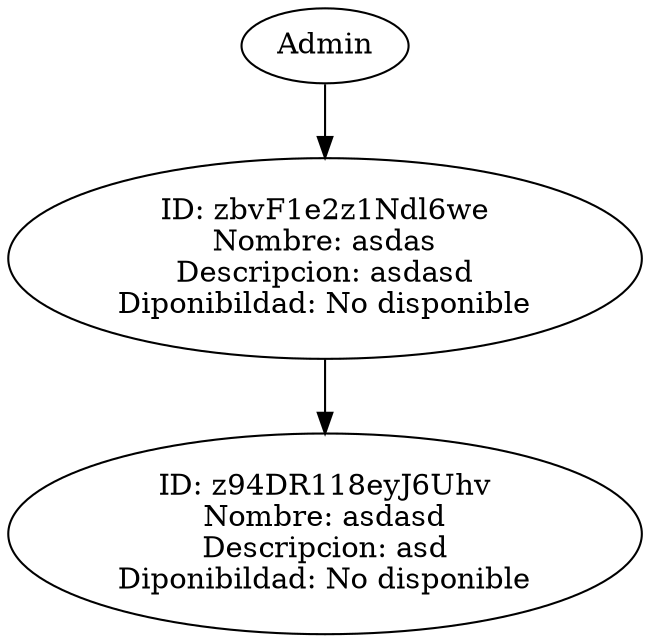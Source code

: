 digraph G {
Admin->"ID: zbvF1e2z1Ndl6we"+"\nNombre: asdas"+"\nDescripcion: asdasd"+"\nDiponibildad: No disponible"
"ID: z94DR118eyJ6Uhv"+"\nNombre: asdasd"+"\nDescripcion: asd"+"\nDiponibildad: No disponible""ID: zbvF1e2z1Ndl6we"+"\nNombre: asdas"+"\nDescripcion: asdasd"+"\nDiponibildad: No disponible""ID: zbvF1e2z1Ndl6we"+"\nNombre: asdas"+"\nDescripcion: asdasd"+"\nDiponibildad: No disponible"->"ID: z94DR118eyJ6Uhv"+"\nNombre: asdasd"+"\nDescripcion: asd"+"\nDiponibildad: No disponible"}